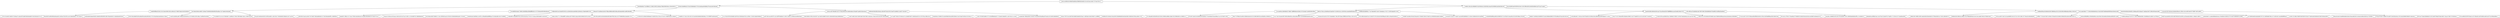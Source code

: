 digraph G{
 node[shape=record]
node0xc00015ce40[label="<f0>|ad2a1e58f540180bbf2bd859a2fd983b5d4dd142c4c02e4cc46417374e4782c2|<f2>"]
node0xc000376330[label="<f0>|fb560bdf4e27cb1fffe6c21106d21f0022c8d4ea789e0399340ac1c94c8c9012|<f2>|620dc20a996d42474b162fdd6a6b1767dc3a0daa400d69a376c4e2a6164fcdfa|<f4>"]
node0xc000376270[label="<f0>|da8850ff0a9233d1231010ee538815fc3cc99cdc22786f47bda53c0f1926f453|<f2>|4d7e80e2f0e0c49807c394ed729638b2bfb4f092f03af0ec7d178a8d1835b3d6|<f4>"]
node0xc000088150[label="<f0>|07d1254c6d2248fc672359ae57cabe45f25e8628d464ebb9734533d3a051f110|<f2>|f8a409325af83d0fa0e0eea83c18cfe4a7b5cf331ce415b6058b327787c3ee41|<f4>|c93b30d62fa8eef4085248e6b34f0839f4180b7dba94933c7ceb9abbaf4f2d40|<f6>"]
node0xc000376270 : f0 -> node0xc000088150
node0xc0000881b0[label="<f0>|02947ef4cb6b6f1862ed6abf54e46e59050dc2707e2ba00ebc9ad4be3e128abc|<f2>|14a052ab588ca98278feba44e50d28cc1b733d00c2067a6ba12a6f0ef444d58e|<f4>"]
node0xc000376270 : f2 -> node0xc0000881b0
node0xc0003761b0[label="<f0>|f15c60d075c2c3c2479b569c71a0fddc52709475f8266de7a6a1c789f79caa3f|<f2>|82ea5016ef4e04d2fa7e3f53a0d911a56156c176cfeb08d25dbde31af17ac02b|<f4>"]
node0xc000376270 : f4 -> node0xc0003761b0
node0xc000376330 : f0 -> node0xc000376270
node0xc0003762d0[label="<f0>|6c3e8fb38c6a6c739601d0d0fdba309bdfff0d4314747304da4d382ef6cd8ce8|<f2>|70fd8c60910a100a85f320021ec2b65d3e5e4e90d9c2d584d1a7fa904d993748|<f4>|306ec9575e3bfea53a0547fdba2fd8b44fd354bbcaf50a8a06d01a69f186408b|<f6>"]
node0xc000376210[label="<f0>|e3fe2b9154ae2ac945720756d27dd5a8d636010175816b4deb0ff1c1db6f585c|<f2>|ebe95971df6a7a7c74aa723f5e19a509c0a251badfa2db568467d735657f13a7|<f4>"]
node0xc0003762d0 : f0 -> node0xc000376210
node0xc00031c3c0[label="<f0>|30aa413283e2e2fc3eac51d62cb325c07eca7cd911c1343468791169d0d8e4bd|<f2>|4331d8a4c90073b862c71cbc1df30d3cae2e7920d1353b85809fcda621762c6b|<f4>|28c6845ed10ef0dbc2a16f21a1f8a9d93e68ffdbae752c8ab4d9c19e72539f09|<f6>|2d9c96f2419ba868795ccc582e44a55ec27d10c72c5baa200f5486974165353f|<f8>"]
node0xc0003762d0 : f2 -> node0xc00031c3c0
node0xc0003ee060[label="<f0>|e6ea1e30a77111f0da98ff12a0b0ac5972f5db13adac565b20900d1087a25e52|<f2>|c3613fe1e9620c04b49486cbfd2d9ef7f6520bc41b7f7989639bc5eebdd41791|<f4>"]
node0xc0003762d0 : f4 -> node0xc0003ee060
node0xc0003ee0c0[label="<f0>|1520814f1c34fab53bd8eedc7c8c80182e120ce1570167c7bbf82bd4c2c49e50|<f2>|149ef9131744c413b13d131d1a944834fe66436b390a170735ff0f70e365ab38|<f4>"]
node0xc0003762d0 : f6 -> node0xc0003ee0c0
node0xc000376330 : f2 -> node0xc0003762d0
node0xc0006881b0[label="<f0>|902e1cbf7580a6614327479aa2e9ce2015e8bc6a8a1034ab97aa9d1b2be44ace|<f2>|d60fce6295b3fb2004dccc80c867f5cd51f5225eef7a3e89b131a0f173c61607|<f4>"]
node0xc000688090[label="<f0>|a11a7bc61f5f183596d2cd97b3c32db4faaf1051a2cf8e112538159ab928984d|<f2>|aaf375641eec4fb7f21c0c2dff7f48d6457c29321309c51a3d9a55e5f60d30e0|<f4>|64619b0b21f62e24919b77ea7e8352dd967918021d5fe363626a6c59fd659da7|<f6>"]
node0xc0006881b0 : f0 -> node0xc000688090
node0xc0006880f0[label="<f0>|2e627edd519e57ef462deb7b597d83144da3ec128a5c4042a0c362236443e6df|<f2>|ec7cadd77b631d7340a3c47cccb9ef029d7149483ad431b1197d79ca16bb1dc4|<f4>|53e6484e12b09b232ce0dcfb9033dcaf062859e47a4424dad7e05bc3242d4a12|<f6>"]
node0xc0006881b0 : f2 -> node0xc0006880f0
node0xc00031c180[label="<f0>|45d17925bf2a9bd13721034dfb8e64e07175cbe8158e80f21c26579c311c1043|<f2>|ecde8459c799ba0dab1544dcb744c944b43dad9ea67b4adccd15406246bdb65d|<f4>|6e3ce72f475c4a28d7b919d6d2deb83028ae114dfcbeb148cb2fe9221c09ff46|<f6>|649b9c032c94de3164a038235fe8668d049cd9a39b31b80644b76bcac66e7c78|<f8>"]
node0xc0006881b0 : f4 -> node0xc00031c180
node0xc000376330 : f4 -> node0xc0006881b0
node0xc00015ce40 : f0 -> node0xc000376330
node0xc000376390[label="<f0>|74809123bc2bc38bf90d74d1858e3a12b3f295b1dae2818589642a82b828b180|<f2>|5fcc81bf655ab35f2891fa24e11d3c2f8b44f542e9483e99e91a6761ad7ceda6|<f4>"]
node0xc0003779e0[label="<f0>|3cc4a956cc3b856b6237d8b27aff9884bc9c5bb2107d244be74c683fc961f09e|<f2>|6602c37eb1a148e06ec918ad30e7413902d1ec1c003304cc4ee0de6f2dedce2d|<f4>|508fbe4dcdbdf5b1774c76dc963f72282735e9a9a1c7427c7c3923abad01215b|<f6>"]
node0xc0003ef590[label="<f0>|67c39ea861b03b4f03cb52d43c26060ce986e1de6e7dc328684dd1a13ef95c2c|<f2>|67fc3972ab4524330658282eedabc274e449daf2504e386ec2ca15478487a768|<f4>"]
node0xc0003779e0 : f0 -> node0xc0003ef590
node0xc000689f80[label="<f0>|8be7747f69cd2a40841dfa88c0edc5613313693398205ca5fa8d0cccf46b53c1|<f2>|e1a17a612ba5e82f673992ef9e93fa1a564a39ecbf9474335608b85de83b1640|<f4>"]
node0xc0003779e0 : f2 -> node0xc000689f80
node0xc000452000[label="<f0>|48ca6a1951eb251f7b72ba9de8b1709c2f9758ee1f0ffd35487fb5a11d314576|<f2>|f2b148b540a64d7ea72ef45f75787e350c6294f3f6eed10db2a19ba0043dd3c3|<f4>"]
node0xc0003779e0 : f4 -> node0xc000452000
node0xc000453440[label="<f0>|3849b74ac98a262de5284adc81379d4622d91d74bd1b1e296589cba8de23b888|<f2>|1618e2b21aea25774eefc7aa3c08f2db8fdd0122c39c51fe6fe55b2610af3f0d|<f4>|193d0df59df6faa09033cf06f53527e182bd47a0aaf40c3201997690ea73b20b|<f6>"]
node0xc0003779e0 : f6 -> node0xc000453440
node0xc000376390 : f0 -> node0xc0003779e0
node0xc000377a40[label="<f0>|be95835f8c59649c830c4a370ac0b0ed20b78bff9ffe8cecae35e8d0189e7678|<f2>|1fd1cfdb1ed7a8d49bc3be7f08706921fb0d988b49764ef9023c6f0bd2be69e3|<f4>"]
node0xc0004534a0[label="<f0>|69efe27c94febd190d8f3d732e3e2698e00bf65797f3c666a352bacb4b10b10e|<f2>|e195c86a46c71c64ca4240378e05b130288cc0bc4d9009aa36f2b6eeb17c2c8a|<f4>|c3aa77a75c79e0e3fb2d3defe4296912c43779a60f101e1b7a20426577e34628|<f6>"]
node0xc000377a40 : f0 -> node0xc0004534a0
node0xc000377920[label="<f0>|316e51bf2cea30bb02ba12d909d21f56b7c162657befa0de0ac33c2ee7d4736a|<f2>|169cb787a1f534b8453f2d6d01ebe708909c8bfbeadc6a4a5da0e6ce2d659680|<f4>|374c5ccb071b7927b0faa48d4dfb9504002e783e7e8289effb8ad3002db810ba|<f6>|3b14a2a17f810170ea6da3270bd9b162a6dcd3ae5ab43ec4a0b887e949ed3576|<f8>"]
node0xc000377a40 : f2 -> node0xc000377920
node0xc000377980[label="<f0>|decd6cc1898982462cefc4792ad3d87229214fd83bdebbb844ff1cc7ec9b61fc|<f2>|e8e8a60cac6f8de2eec14a576ce22ab4678179adf1c712334c5227cba9b4e588|<f4>"]
node0xc000377a40 : f4 -> node0xc000377980
node0xc000376390 : f2 -> node0xc000377a40
node0xc00031dda0[label="<f0>|7edb8a5f8cafc340b9c85367d99d0ac0252220d1863c69bbedec006a1185543c|<f2>|0412aeb28de77772955638d8460cba74cb333bf7848b8ed85f838a55b4b2e26b|<f4>|d6c9300d3bfcd384f0512bd9aac6fc246aa817addea8166724f6c8500ee0c660|<f6>|01bc05d7bf74f2e0a1b3de9c890a41c29bc1e2a1a0b24a619728dfc7a931a9d8|<f8>"]
node0xc0003ef2c0[label="<f0>|499d1b97c8f6813967aebe0d4b539e4b6351f75fda583614c745fc1dfe3bf475|<f2>|308b9cb5b1f6653a1689e754e7f99e8bf5bd1916c20e1de6870954376b9d2a95|<f4>"]
node0xc00031dda0 : f0 -> node0xc0003ef2c0
node0xc0003ef320[label="<f0>|591acac6b72ad2c2e2ae0d9fd24341fc70147d47c9fe7cf7764e5543656859f2|<f2>|62ff6c77253c6476057e28b3c7b50e823d10863328feb5f50cdd443962c0ec1e|<f4>"]
node0xc00031dda0 : f2 -> node0xc0003ef320
node0xc00031dc80[label="<f0>|ebb3a58fd99ffca23fe0bfa663a1da5cf46c263c6e6dcd3b08a406f50f312edb|<f2>|7239fd5c9d9aab75c873c713f0376fbbb638b11b0d6b9a532a6fe12e1f2f0e3c|<f4>|94b07eaa4e9462a35b16d876855d2cbcfd41ac03eee9a3368411466ab7c9f97c|<f6>|a950d36d71c5a9b4f888e0b44ac764db8442d8592a7f1440d759fddb92ec3d8d|<f8>"]
node0xc00031dda0 : f4 -> node0xc00031dc80
node0xc000074c30[label="<f0>|ae73d950e8d34a8afa8d5787251260f5666789c1e7145b540c7ee3d6df9f84a0|<f2>|a19912313dbe70dbf25faf29367d2dc077da8cba00c9646c6258025946a309f1|<f4>"]
node0xc00031dda0 : f6 -> node0xc000074c30
node0xc000074cf0[label="<f0>|69aa5e5ade10ed68946b653bd4283ec9dd2831540a05c699c65905a47cbf4961|<f2>|d7f4ac67fc8471e8bb37dc4d872d403d5e40a1297e3a040898290b637ade5e5a|<f4>|6874a472be6c0b866de231822e64f709daf7be9c48617e5aa474bb73705bd3e4|<f6>|323cce884b329f7826ee2c45740be0d1adf10dbd4ceb91e81f75a2f8afad9be1|<f8>"]
node0xc00031dda0 : f8 -> node0xc000074cf0
node0xc000376390 : f4 -> node0xc00031dda0
node0xc00015ce40 : f2 -> node0xc000376390
}